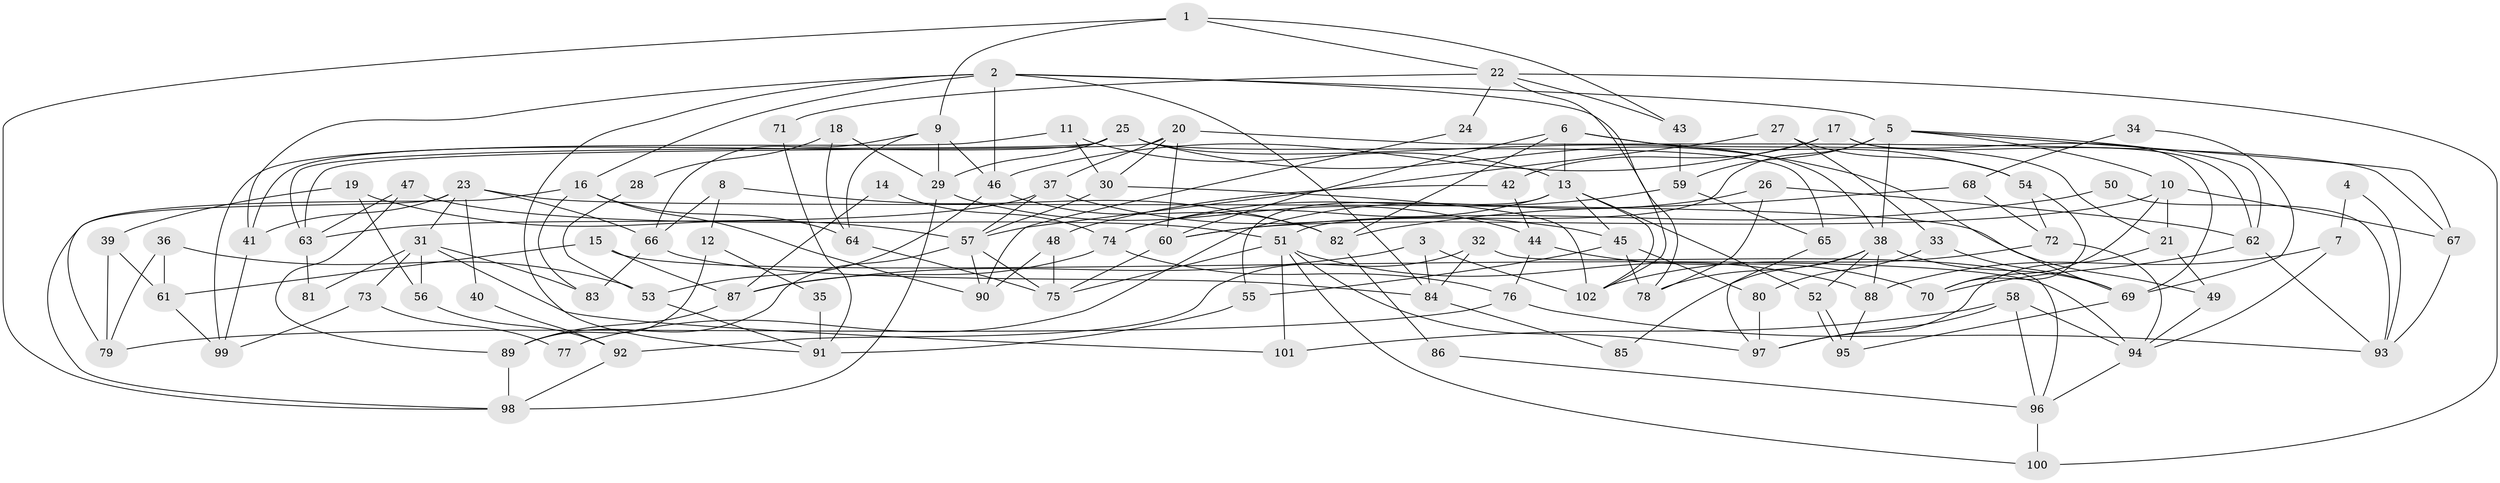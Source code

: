 // coarse degree distribution, {7: 0.09523809523809523, 9: 0.047619047619047616, 3: 0.20634920634920634, 5: 0.25396825396825395, 8: 0.07936507936507936, 2: 0.1111111111111111, 4: 0.047619047619047616, 6: 0.14285714285714285, 10: 0.015873015873015872}
// Generated by graph-tools (version 1.1) at 2025/52/02/27/25 19:52:08]
// undirected, 102 vertices, 204 edges
graph export_dot {
graph [start="1"]
  node [color=gray90,style=filled];
  1;
  2;
  3;
  4;
  5;
  6;
  7;
  8;
  9;
  10;
  11;
  12;
  13;
  14;
  15;
  16;
  17;
  18;
  19;
  20;
  21;
  22;
  23;
  24;
  25;
  26;
  27;
  28;
  29;
  30;
  31;
  32;
  33;
  34;
  35;
  36;
  37;
  38;
  39;
  40;
  41;
  42;
  43;
  44;
  45;
  46;
  47;
  48;
  49;
  50;
  51;
  52;
  53;
  54;
  55;
  56;
  57;
  58;
  59;
  60;
  61;
  62;
  63;
  64;
  65;
  66;
  67;
  68;
  69;
  70;
  71;
  72;
  73;
  74;
  75;
  76;
  77;
  78;
  79;
  80;
  81;
  82;
  83;
  84;
  85;
  86;
  87;
  88;
  89;
  90;
  91;
  92;
  93;
  94;
  95;
  96;
  97;
  98;
  99;
  100;
  101;
  102;
  1 -- 98;
  1 -- 22;
  1 -- 9;
  1 -- 43;
  2 -- 16;
  2 -- 5;
  2 -- 41;
  2 -- 46;
  2 -- 78;
  2 -- 84;
  2 -- 91;
  3 -- 102;
  3 -- 84;
  3 -- 87;
  4 -- 93;
  4 -- 7;
  5 -- 38;
  5 -- 51;
  5 -- 10;
  5 -- 59;
  5 -- 62;
  5 -- 67;
  6 -- 13;
  6 -- 21;
  6 -- 54;
  6 -- 60;
  6 -- 82;
  7 -- 88;
  7 -- 94;
  8 -- 66;
  8 -- 82;
  8 -- 12;
  9 -- 46;
  9 -- 29;
  9 -- 64;
  9 -- 66;
  10 -- 60;
  10 -- 21;
  10 -- 67;
  10 -- 70;
  11 -- 13;
  11 -- 30;
  11 -- 99;
  12 -- 89;
  12 -- 35;
  13 -- 102;
  13 -- 52;
  13 -- 45;
  13 -- 55;
  13 -- 74;
  14 -- 74;
  14 -- 87;
  15 -- 87;
  15 -- 94;
  15 -- 61;
  16 -- 64;
  16 -- 98;
  16 -- 83;
  16 -- 90;
  17 -- 42;
  17 -- 62;
  17 -- 46;
  17 -- 69;
  18 -- 29;
  18 -- 64;
  18 -- 28;
  19 -- 39;
  19 -- 57;
  19 -- 56;
  20 -- 63;
  20 -- 67;
  20 -- 30;
  20 -- 37;
  20 -- 60;
  21 -- 97;
  21 -- 49;
  22 -- 43;
  22 -- 100;
  22 -- 24;
  22 -- 71;
  22 -- 102;
  23 -- 66;
  23 -- 41;
  23 -- 31;
  23 -- 40;
  23 -- 49;
  23 -- 79;
  24 -- 90;
  25 -- 69;
  25 -- 65;
  25 -- 29;
  25 -- 38;
  25 -- 41;
  25 -- 63;
  26 -- 78;
  26 -- 62;
  26 -- 77;
  27 -- 54;
  27 -- 57;
  27 -- 33;
  28 -- 53;
  29 -- 44;
  29 -- 98;
  30 -- 57;
  30 -- 102;
  31 -- 83;
  31 -- 56;
  31 -- 73;
  31 -- 81;
  31 -- 101;
  32 -- 92;
  32 -- 96;
  32 -- 84;
  33 -- 80;
  33 -- 69;
  34 -- 69;
  34 -- 68;
  35 -- 91;
  36 -- 53;
  36 -- 61;
  36 -- 79;
  37 -- 45;
  37 -- 57;
  37 -- 63;
  38 -- 69;
  38 -- 52;
  38 -- 78;
  38 -- 85;
  38 -- 88;
  39 -- 61;
  39 -- 79;
  40 -- 92;
  41 -- 99;
  42 -- 44;
  42 -- 48;
  43 -- 59;
  44 -- 76;
  44 -- 70;
  45 -- 78;
  45 -- 55;
  45 -- 80;
  46 -- 53;
  46 -- 82;
  47 -- 51;
  47 -- 63;
  47 -- 89;
  48 -- 90;
  48 -- 75;
  49 -- 94;
  50 -- 60;
  50 -- 93;
  51 -- 88;
  51 -- 75;
  51 -- 97;
  51 -- 100;
  51 -- 101;
  52 -- 95;
  52 -- 95;
  53 -- 91;
  54 -- 70;
  54 -- 72;
  55 -- 91;
  56 -- 92;
  57 -- 89;
  57 -- 75;
  57 -- 90;
  58 -- 101;
  58 -- 94;
  58 -- 96;
  58 -- 97;
  59 -- 74;
  59 -- 65;
  60 -- 75;
  61 -- 99;
  62 -- 70;
  62 -- 93;
  63 -- 81;
  64 -- 75;
  65 -- 97;
  66 -- 84;
  66 -- 83;
  67 -- 93;
  68 -- 82;
  68 -- 72;
  69 -- 95;
  71 -- 91;
  72 -- 102;
  72 -- 94;
  73 -- 99;
  73 -- 77;
  74 -- 76;
  74 -- 87;
  76 -- 93;
  76 -- 79;
  80 -- 97;
  82 -- 86;
  84 -- 85;
  86 -- 96;
  87 -- 89;
  88 -- 95;
  89 -- 98;
  92 -- 98;
  94 -- 96;
  96 -- 100;
}
